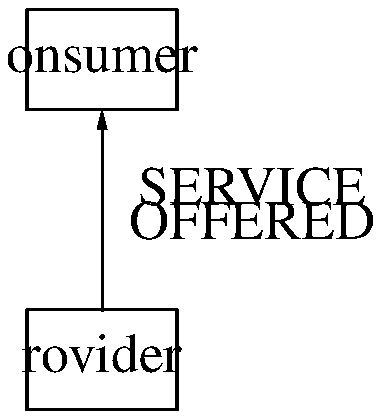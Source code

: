 .PS
.ps 20
## figure 12
B1:     box "\sf provider"
B2:     box invis with .sw at B1.n "SERVICE" "OFFERED" \
                height boxht*2 width boxwid*2
B3:     box "\sf consumer" with .s at B2.nw
##
        arrow from B1.n to B3.s
##
.PE

